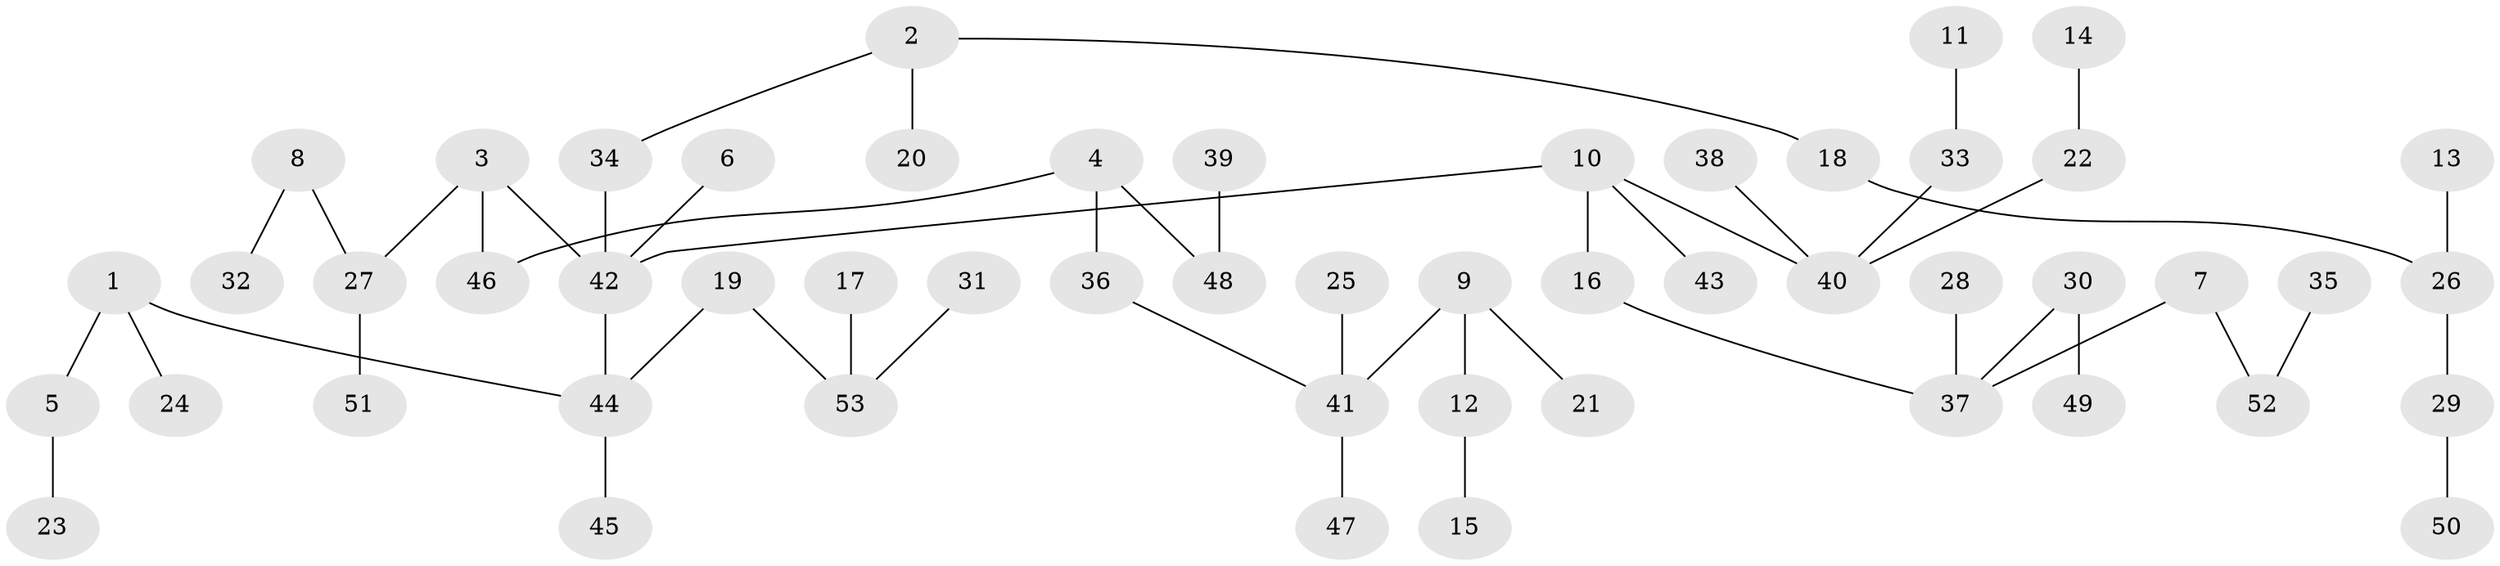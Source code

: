 // original degree distribution, {3: 0.1450381679389313, 5: 0.030534351145038167, 2: 0.25190839694656486, 6: 0.022900763358778626, 4: 0.06870229007633588, 1: 0.48091603053435117}
// Generated by graph-tools (version 1.1) at 2025/37/03/04/25 23:37:20]
// undirected, 53 vertices, 52 edges
graph export_dot {
  node [color=gray90,style=filled];
  1;
  2;
  3;
  4;
  5;
  6;
  7;
  8;
  9;
  10;
  11;
  12;
  13;
  14;
  15;
  16;
  17;
  18;
  19;
  20;
  21;
  22;
  23;
  24;
  25;
  26;
  27;
  28;
  29;
  30;
  31;
  32;
  33;
  34;
  35;
  36;
  37;
  38;
  39;
  40;
  41;
  42;
  43;
  44;
  45;
  46;
  47;
  48;
  49;
  50;
  51;
  52;
  53;
  1 -- 5 [weight=1.0];
  1 -- 24 [weight=1.0];
  1 -- 44 [weight=1.0];
  2 -- 18 [weight=1.0];
  2 -- 20 [weight=1.0];
  2 -- 34 [weight=1.0];
  3 -- 27 [weight=1.0];
  3 -- 42 [weight=1.0];
  3 -- 46 [weight=1.0];
  4 -- 36 [weight=1.0];
  4 -- 46 [weight=1.0];
  4 -- 48 [weight=1.0];
  5 -- 23 [weight=1.0];
  6 -- 42 [weight=1.0];
  7 -- 37 [weight=1.0];
  7 -- 52 [weight=1.0];
  8 -- 27 [weight=1.0];
  8 -- 32 [weight=1.0];
  9 -- 12 [weight=1.0];
  9 -- 21 [weight=1.0];
  9 -- 41 [weight=1.0];
  10 -- 16 [weight=1.0];
  10 -- 40 [weight=1.0];
  10 -- 42 [weight=1.0];
  10 -- 43 [weight=1.0];
  11 -- 33 [weight=1.0];
  12 -- 15 [weight=1.0];
  13 -- 26 [weight=1.0];
  14 -- 22 [weight=1.0];
  16 -- 37 [weight=1.0];
  17 -- 53 [weight=1.0];
  18 -- 26 [weight=1.0];
  19 -- 44 [weight=1.0];
  19 -- 53 [weight=1.0];
  22 -- 40 [weight=1.0];
  25 -- 41 [weight=1.0];
  26 -- 29 [weight=1.0];
  27 -- 51 [weight=1.0];
  28 -- 37 [weight=1.0];
  29 -- 50 [weight=1.0];
  30 -- 37 [weight=1.0];
  30 -- 49 [weight=1.0];
  31 -- 53 [weight=1.0];
  33 -- 40 [weight=1.0];
  34 -- 42 [weight=1.0];
  35 -- 52 [weight=1.0];
  36 -- 41 [weight=1.0];
  38 -- 40 [weight=1.0];
  39 -- 48 [weight=1.0];
  41 -- 47 [weight=1.0];
  42 -- 44 [weight=1.0];
  44 -- 45 [weight=1.0];
}
